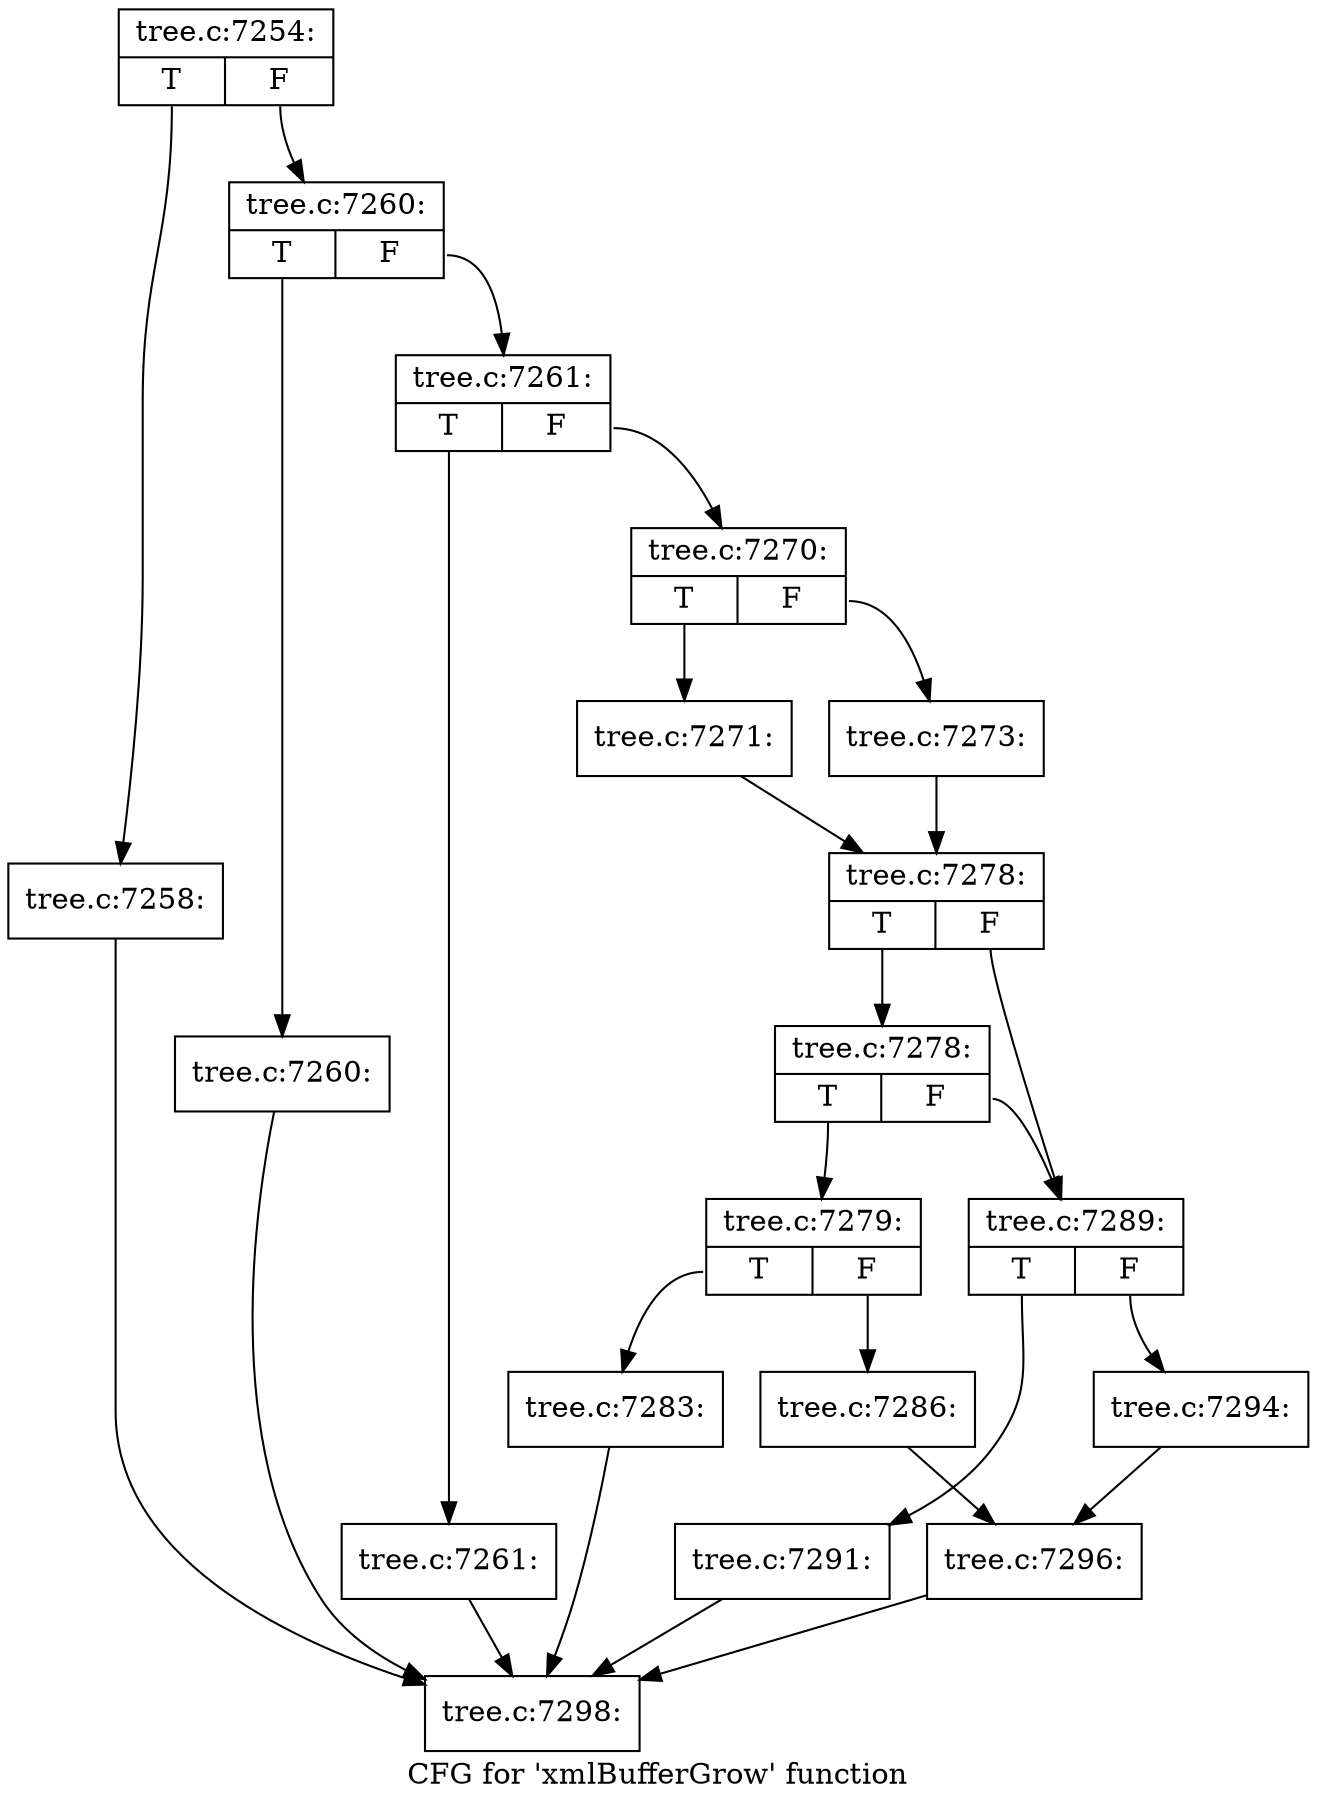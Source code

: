 digraph "CFG for 'xmlBufferGrow' function" {
	label="CFG for 'xmlBufferGrow' function";

	Node0x46895e0 [shape=record,label="{tree.c:7254:|{<s0>T|<s1>F}}"];
	Node0x46895e0:s0 -> Node0x468a3f0;
	Node0x46895e0:s1 -> Node0x468a440;
	Node0x468a3f0 [shape=record,label="{tree.c:7258:}"];
	Node0x468a3f0 -> Node0x4682500;
	Node0x468a440 [shape=record,label="{tree.c:7260:|{<s0>T|<s1>F}}"];
	Node0x468a440:s0 -> Node0x468a900;
	Node0x468a440:s1 -> Node0x468a950;
	Node0x468a900 [shape=record,label="{tree.c:7260:}"];
	Node0x468a900 -> Node0x4682500;
	Node0x468a950 [shape=record,label="{tree.c:7261:|{<s0>T|<s1>F}}"];
	Node0x468a950:s0 -> Node0x468af10;
	Node0x468a950:s1 -> Node0x468af60;
	Node0x468af10 [shape=record,label="{tree.c:7261:}"];
	Node0x468af10 -> Node0x4682500;
	Node0x468af60 [shape=record,label="{tree.c:7270:|{<s0>T|<s1>F}}"];
	Node0x468af60:s0 -> Node0x468b7f0;
	Node0x468af60:s1 -> Node0x468b890;
	Node0x468b7f0 [shape=record,label="{tree.c:7271:}"];
	Node0x468b7f0 -> Node0x468b840;
	Node0x468b890 [shape=record,label="{tree.c:7273:}"];
	Node0x468b890 -> Node0x468b840;
	Node0x468b840 [shape=record,label="{tree.c:7278:|{<s0>T|<s1>F}}"];
	Node0x468b840:s0 -> Node0x468c770;
	Node0x468b840:s1 -> Node0x468c720;
	Node0x468c770 [shape=record,label="{tree.c:7278:|{<s0>T|<s1>F}}"];
	Node0x468c770:s0 -> Node0x468c680;
	Node0x468c770:s1 -> Node0x468c720;
	Node0x468c680 [shape=record,label="{tree.c:7279:|{<s0>T|<s1>F}}"];
	Node0x468c680:s0 -> Node0x468ddd0;
	Node0x468c680:s1 -> Node0x468de20;
	Node0x468ddd0 [shape=record,label="{tree.c:7283:}"];
	Node0x468ddd0 -> Node0x4682500;
	Node0x468de20 [shape=record,label="{tree.c:7286:}"];
	Node0x468de20 -> Node0x468c6d0;
	Node0x468c720 [shape=record,label="{tree.c:7289:|{<s0>T|<s1>F}}"];
	Node0x468c720:s0 -> Node0x468f6e0;
	Node0x468c720:s1 -> Node0x468f730;
	Node0x468f6e0 [shape=record,label="{tree.c:7291:}"];
	Node0x468f6e0 -> Node0x4682500;
	Node0x468f730 [shape=record,label="{tree.c:7294:}"];
	Node0x468f730 -> Node0x468c6d0;
	Node0x468c6d0 [shape=record,label="{tree.c:7296:}"];
	Node0x468c6d0 -> Node0x4682500;
	Node0x4682500 [shape=record,label="{tree.c:7298:}"];
}

